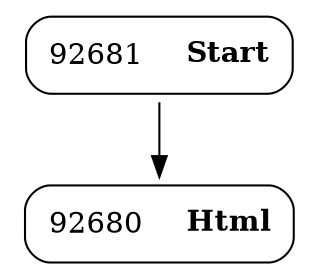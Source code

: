 digraph ast {
node [shape=none];
92681 [label=<<TABLE border='1' cellspacing='0' cellpadding='10' style='rounded' ><TR><TD border='0'>92681</TD><TD border='0'><B>Start</B></TD></TR></TABLE>>];
92681 -> 92680 [weight=2];
92680 [label=<<TABLE border='1' cellspacing='0' cellpadding='10' style='rounded' ><TR><TD border='0'>92680</TD><TD border='0'><B>Html</B></TD></TR></TABLE>>];
}
